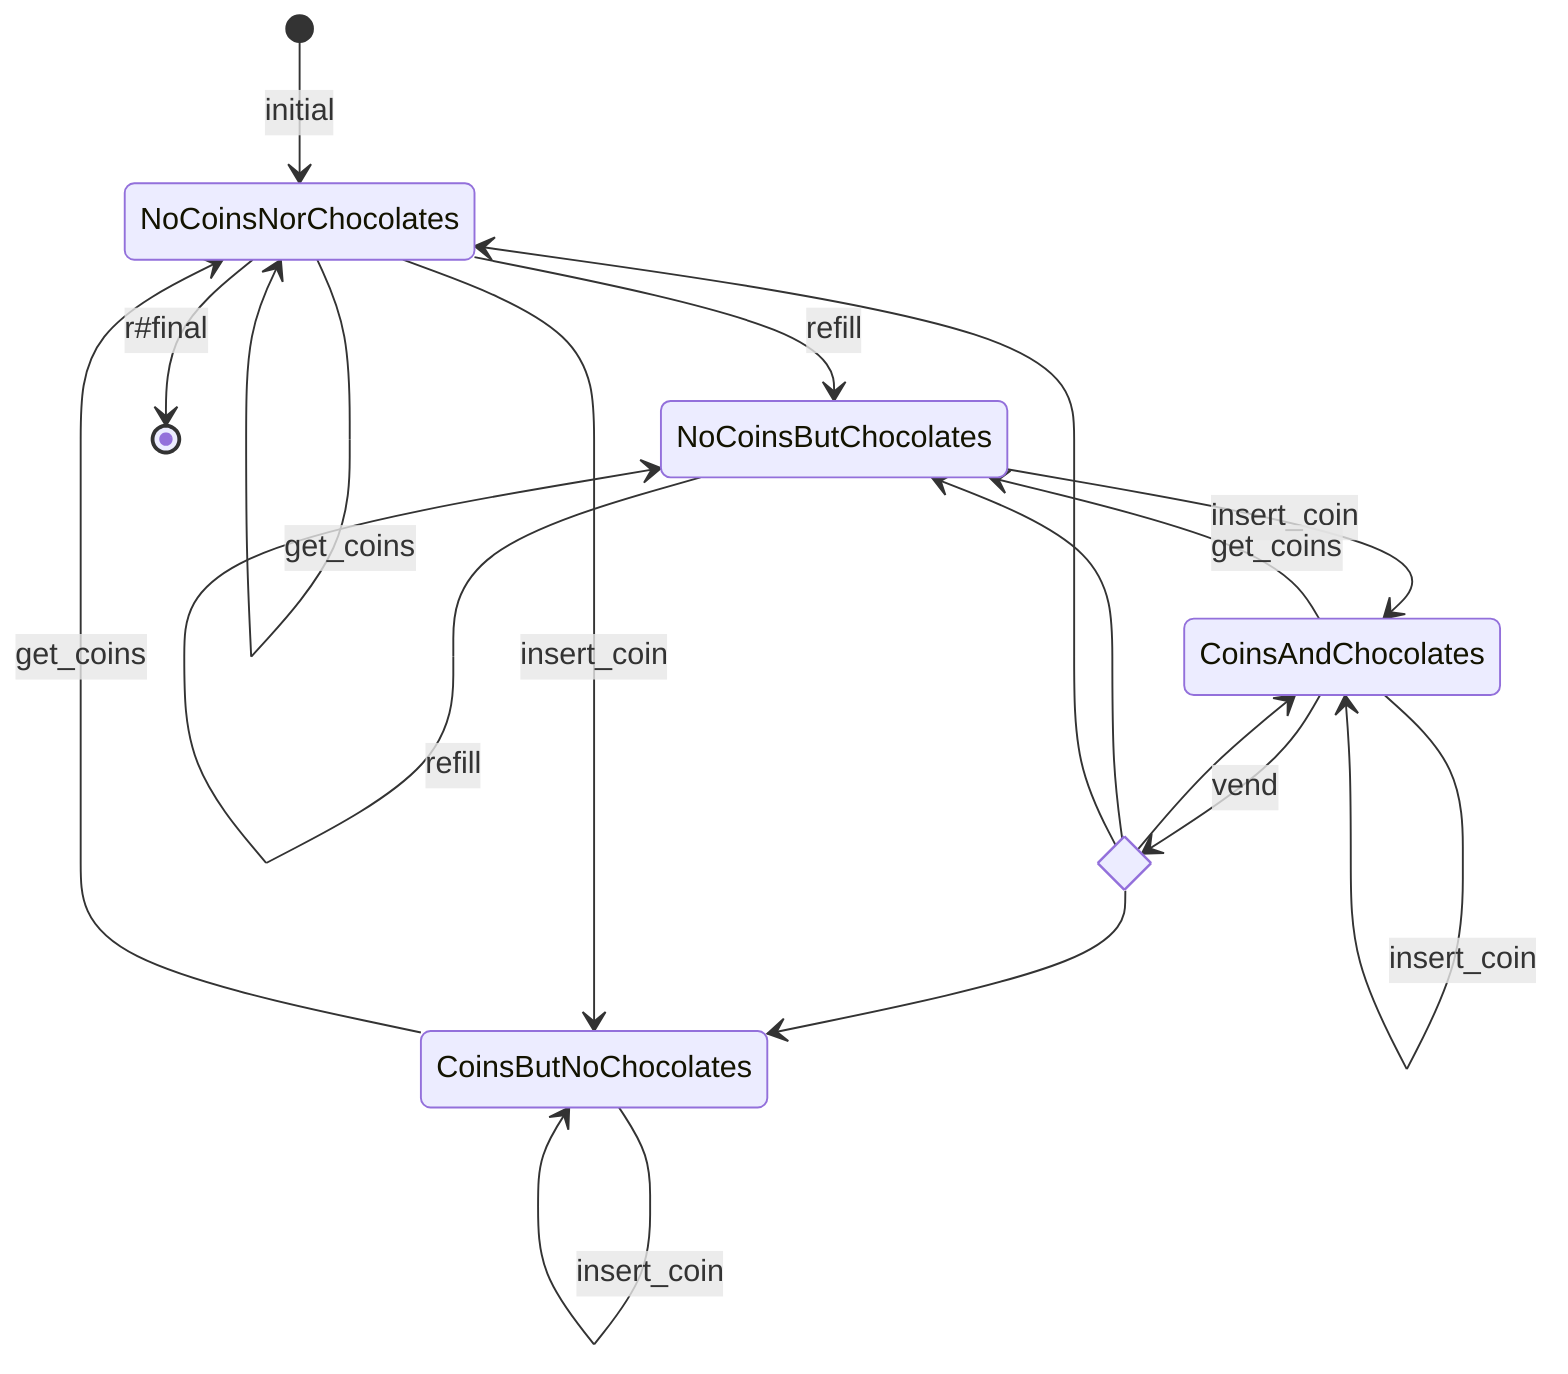 stateDiagram-v2
[*] --> NoCoinsNorChocolates : initial
state VendResult <<choice>>
VendResult --> CoinsAndChocolates
VendResult --> NoCoinsButChocolates
VendResult --> CoinsButNoChocolates
VendResult --> NoCoinsNorChocolates
NoCoinsButChocolates --> CoinsAndChocolates : insert_coin
NoCoinsButChocolates --> NoCoinsButChocolates : get_coins
NoCoinsButChocolates --> NoCoinsButChocolates : refill
CoinsButNoChocolates --> NoCoinsNorChocolates : get_coins
CoinsButNoChocolates --> CoinsButNoChocolates : insert_coin
CoinsAndChocolates --> NoCoinsButChocolates : get_coins
CoinsAndChocolates --> VendResult : vend
CoinsAndChocolates --> CoinsAndChocolates : insert_coin
NoCoinsNorChocolates --> CoinsButNoChocolates : insert_coin
NoCoinsNorChocolates --> NoCoinsNorChocolates : get_coins
NoCoinsNorChocolates --> [*] : r#final
NoCoinsNorChocolates --> NoCoinsButChocolates : refill